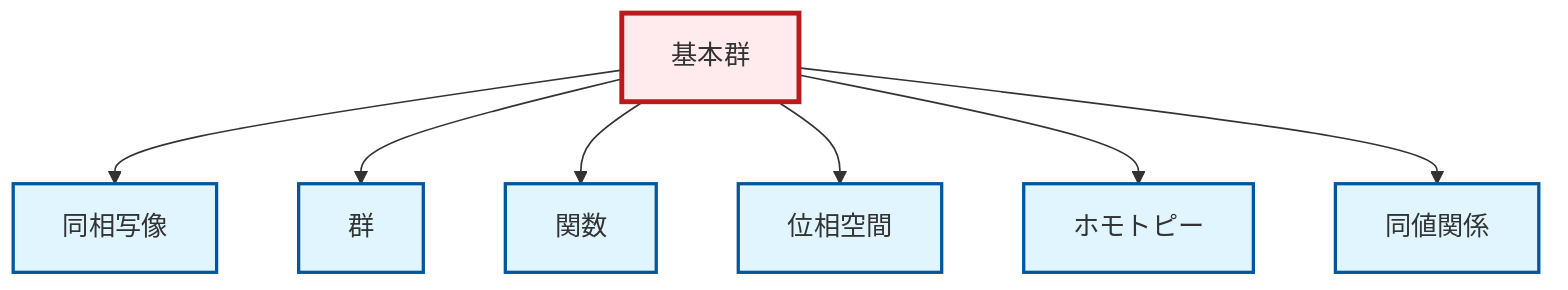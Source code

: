 graph TD
    classDef definition fill:#e1f5fe,stroke:#01579b,stroke-width:2px
    classDef theorem fill:#f3e5f5,stroke:#4a148c,stroke-width:2px
    classDef axiom fill:#fff3e0,stroke:#e65100,stroke-width:2px
    classDef example fill:#e8f5e9,stroke:#1b5e20,stroke-width:2px
    classDef current fill:#ffebee,stroke:#b71c1c,stroke-width:3px
    def-equivalence-relation["同値関係"]:::definition
    def-topological-space["位相空間"]:::definition
    def-homeomorphism["同相写像"]:::definition
    def-fundamental-group["基本群"]:::definition
    def-function["関数"]:::definition
    def-homotopy["ホモトピー"]:::definition
    def-group["群"]:::definition
    def-fundamental-group --> def-homeomorphism
    def-fundamental-group --> def-group
    def-fundamental-group --> def-function
    def-fundamental-group --> def-topological-space
    def-fundamental-group --> def-homotopy
    def-fundamental-group --> def-equivalence-relation
    class def-fundamental-group current